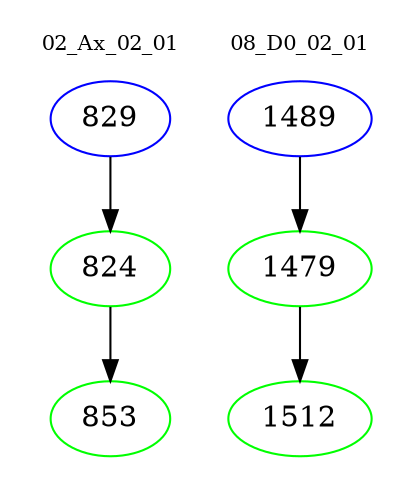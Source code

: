 digraph{
subgraph cluster_0 {
color = white
label = "02_Ax_02_01";
fontsize=10;
T0_829 [label="829", color="blue"]
T0_829 -> T0_824 [color="black"]
T0_824 [label="824", color="green"]
T0_824 -> T0_853 [color="black"]
T0_853 [label="853", color="green"]
}
subgraph cluster_1 {
color = white
label = "08_D0_02_01";
fontsize=10;
T1_1489 [label="1489", color="blue"]
T1_1489 -> T1_1479 [color="black"]
T1_1479 [label="1479", color="green"]
T1_1479 -> T1_1512 [color="black"]
T1_1512 [label="1512", color="green"]
}
}
